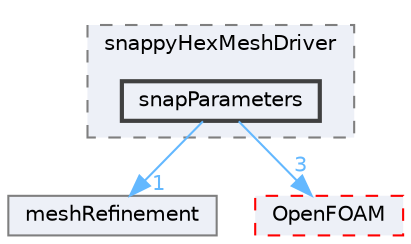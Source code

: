 digraph "src/mesh/snappyHexMesh/snappyHexMeshDriver/snapParameters"
{
 // LATEX_PDF_SIZE
  bgcolor="transparent";
  edge [fontname=Helvetica,fontsize=10,labelfontname=Helvetica,labelfontsize=10];
  node [fontname=Helvetica,fontsize=10,shape=box,height=0.2,width=0.4];
  compound=true
  subgraph clusterdir_d9970e8864166451edb16d942f904562 {
    graph [ bgcolor="#edf0f7", pencolor="grey50", label="snappyHexMeshDriver", fontname=Helvetica,fontsize=10 style="filled,dashed", URL="dir_d9970e8864166451edb16d942f904562.html",tooltip=""]
  dir_e96ec9bdb802cc6b097c0085089ff14f [label="snapParameters", fillcolor="#edf0f7", color="grey25", style="filled,bold", URL="dir_e96ec9bdb802cc6b097c0085089ff14f.html",tooltip=""];
  }
  dir_8ccce68d8eb6c31356e7a13ae3680829 [label="meshRefinement", fillcolor="#edf0f7", color="grey50", style="filled", URL="dir_8ccce68d8eb6c31356e7a13ae3680829.html",tooltip=""];
  dir_c5473ff19b20e6ec4dfe5c310b3778a8 [label="OpenFOAM", fillcolor="#edf0f7", color="red", style="filled,dashed", URL="dir_c5473ff19b20e6ec4dfe5c310b3778a8.html",tooltip=""];
  dir_e96ec9bdb802cc6b097c0085089ff14f->dir_8ccce68d8eb6c31356e7a13ae3680829 [headlabel="1", labeldistance=1.5 headhref="dir_003604_002375.html" href="dir_003604_002375.html" color="steelblue1" fontcolor="steelblue1"];
  dir_e96ec9bdb802cc6b097c0085089ff14f->dir_c5473ff19b20e6ec4dfe5c310b3778a8 [headlabel="3", labeldistance=1.5 headhref="dir_003604_002695.html" href="dir_003604_002695.html" color="steelblue1" fontcolor="steelblue1"];
}
